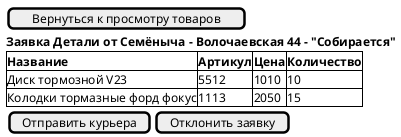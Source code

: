 @startsalt Отправление заявки
{
    [Вернуться к просмотру товаров]
    <b>Заявка Детали от Семёныча - Волочаевская 44 - "Собирается"
    {#<b>Название|<b>Артикул| <b>Цена| <b>Количество
    Диск тормозной V23|5512|1010|10
    Колодки тормазные форд фокус|1113|2050|15

    
    }
    {
        [Отправить курьера]|[Отклонить заявку]
    }
    
}
@endsalt